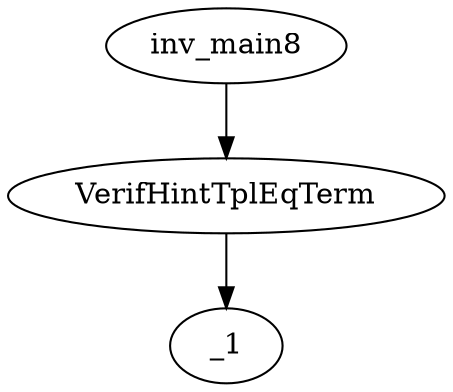 digraph dag {
0 [label="inv_main8"];
1 [label="VerifHintTplEqTerm"];
2 [label="_1"];
0->1[label=""]
1 -> 2[label=""]
}
